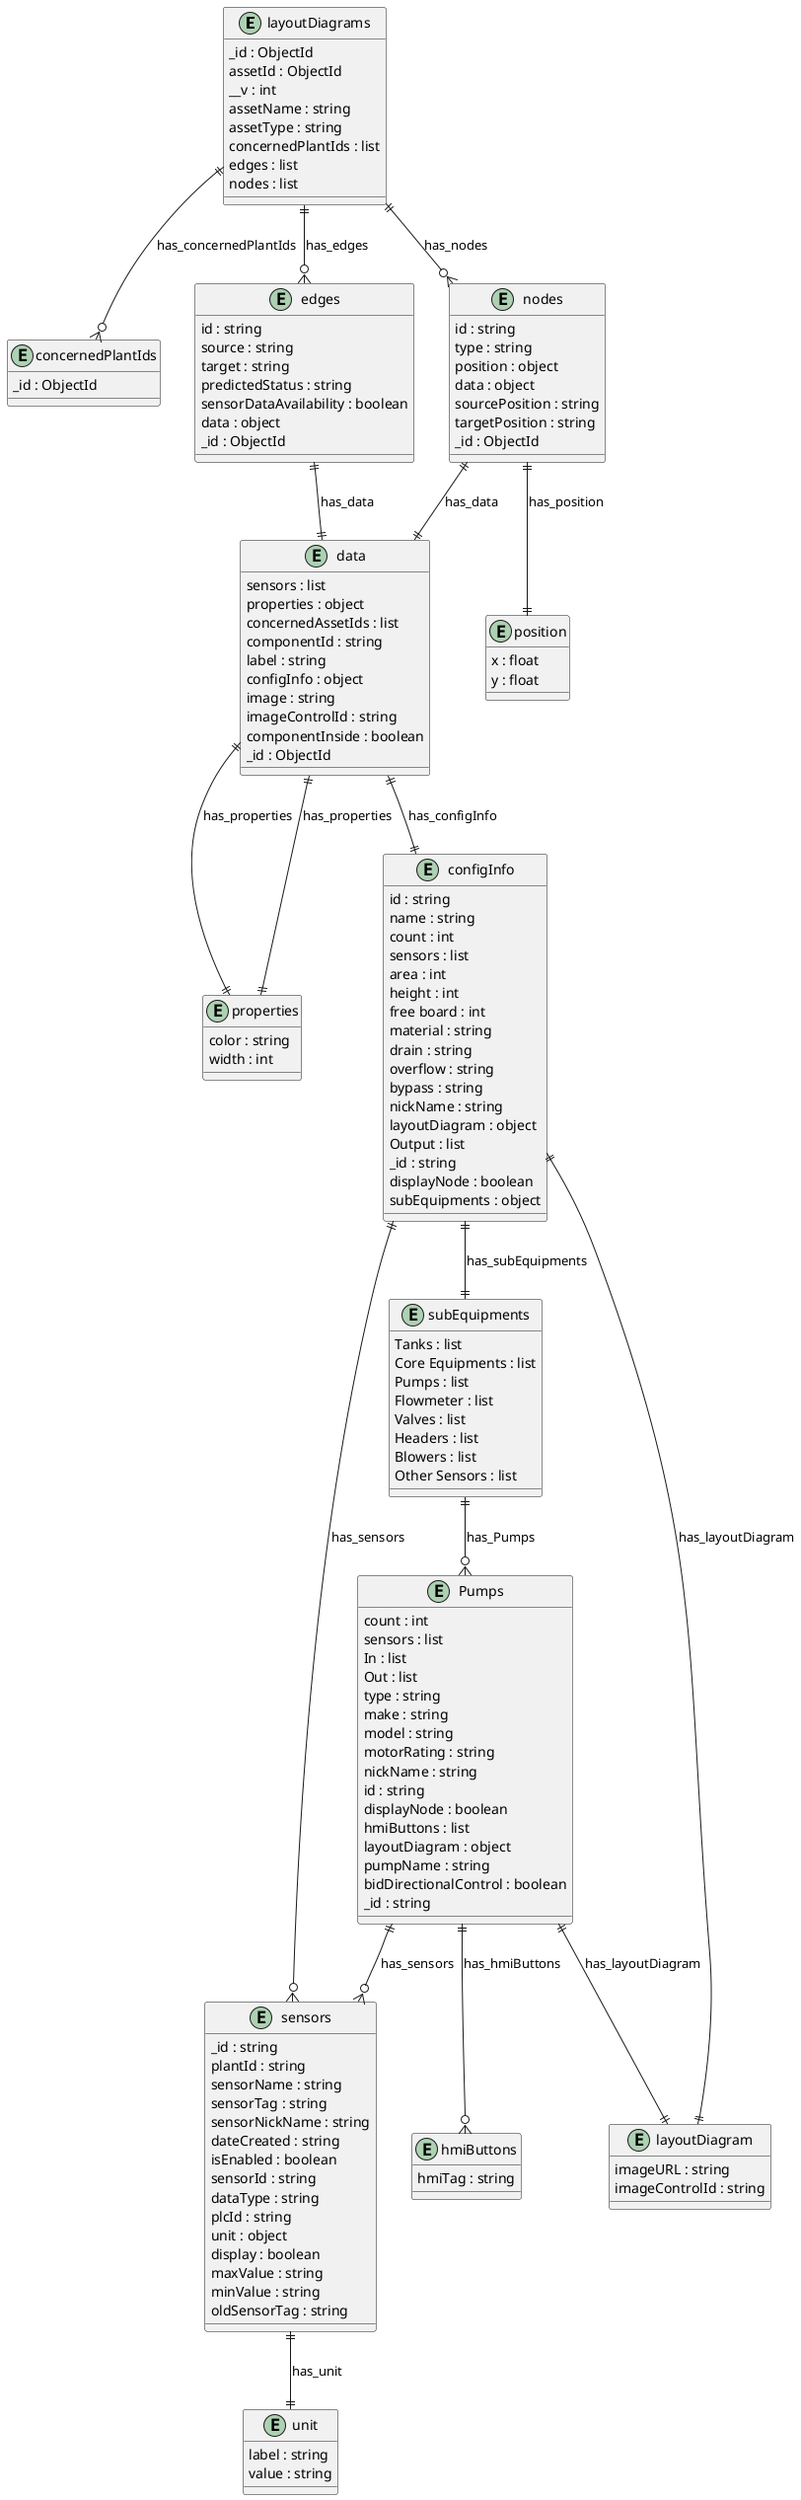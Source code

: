 @startuml layoutDiagrams_Diagram

entity "layoutDiagrams" as layoutDiagrams {
  _id : ObjectId
  assetId : ObjectId
  __v : int
  assetName : string
  assetType : string
  concernedPlantIds : list
  edges : list
  nodes : list
}

entity "concernedPlantIds" as concernedPlantIds {
  _id : ObjectId
}

entity "edges" as edges {
  id : string
  source : string
  target : string
  predictedStatus : string
  sensorDataAvailability : boolean
  data : object
  _id : ObjectId
}

entity "data" as data {
  sensors : list
  properties : object
  concernedAssetIds : list
  componentId : string
  label : string
  configInfo : object
  image : string
  imageControlId : string
  componentInside : boolean
  _id : ObjectId
}

entity "properties" as properties {
  color : string
  width : int
}

entity "nodes" as nodes {
  id : string
  type : string
  position : object
  data : object
  sourcePosition : string
  targetPosition : string
  _id : ObjectId
}

entity "position" as position {
  x : float
  y : float
}

entity "configInfo" as configInfo {
  id : string
  name : string
  count : int
  sensors : list
  area : int
  height : int
  free board : int
  material : string
  drain : string
  overflow : string
  bypass : string
  nickName : string
  layoutDiagram : object
  Output : list
  _id : string
  displayNode : boolean
  subEquipments : object
}

entity "sensors" as sensors {
  _id : string
  plantId : string
  sensorName : string
  sensorTag : string
  sensorNickName : string
  dateCreated : string
  isEnabled : boolean
  sensorId : string
  dataType : string
  plcId : string
  unit : object
  display : boolean
  maxValue : string
  minValue : string
  oldSensorTag : string
}

entity "unit" as unit {
  label : string
  value : string
}

entity "layoutDiagram" as layoutDiagram {
  imageURL : string
  imageControlId : string
}

entity "subEquipments" as subEquipments {
  Tanks : list
  Core Equipments : list
  Pumps : list
  Flowmeter : list
  Valves : list
  Headers : list
  Blowers : list
  Other Sensors : list
}

entity "Pumps" as Pumps {
  count : int
  sensors : list
  In : list
  Out : list
  type : string
  make : string
  model : string
  motorRating : string
  nickName : string
  id : string
  displayNode : boolean
  hmiButtons : list
  layoutDiagram : object
  pumpName : string
  bidDirectionalControl : boolean
  _id : string
}

entity "hmiButtons" as hmiButtons {
  hmiTag : string
}

' // Relationships
layoutDiagrams ||--o{ concernedPlantIds : has_concernedPlantIds
layoutDiagrams ||--o{ edges : has_edges
edges ||--|| data : has_data
data ||--|| properties : has_properties
layoutDiagrams ||--o{ nodes : has_nodes
nodes ||--|| position : has_position
nodes ||--|| data : has_data
data ||--|| configInfo : has_configInfo
configInfo ||--o{ sensors : has_sensors
sensors ||--|| unit : has_unit
configInfo ||--|| layoutDiagram : has_layoutDiagram
configInfo ||--|| subEquipments : has_subEquipments
subEquipments ||--o{ Pumps : has_Pumps
Pumps ||--o{ sensors : has_sensors
Pumps ||--o{ hmiButtons : has_hmiButtons
Pumps ||--|| layoutDiagram : has_layoutDiagram
data ||--|| properties : has_properties
@enduml